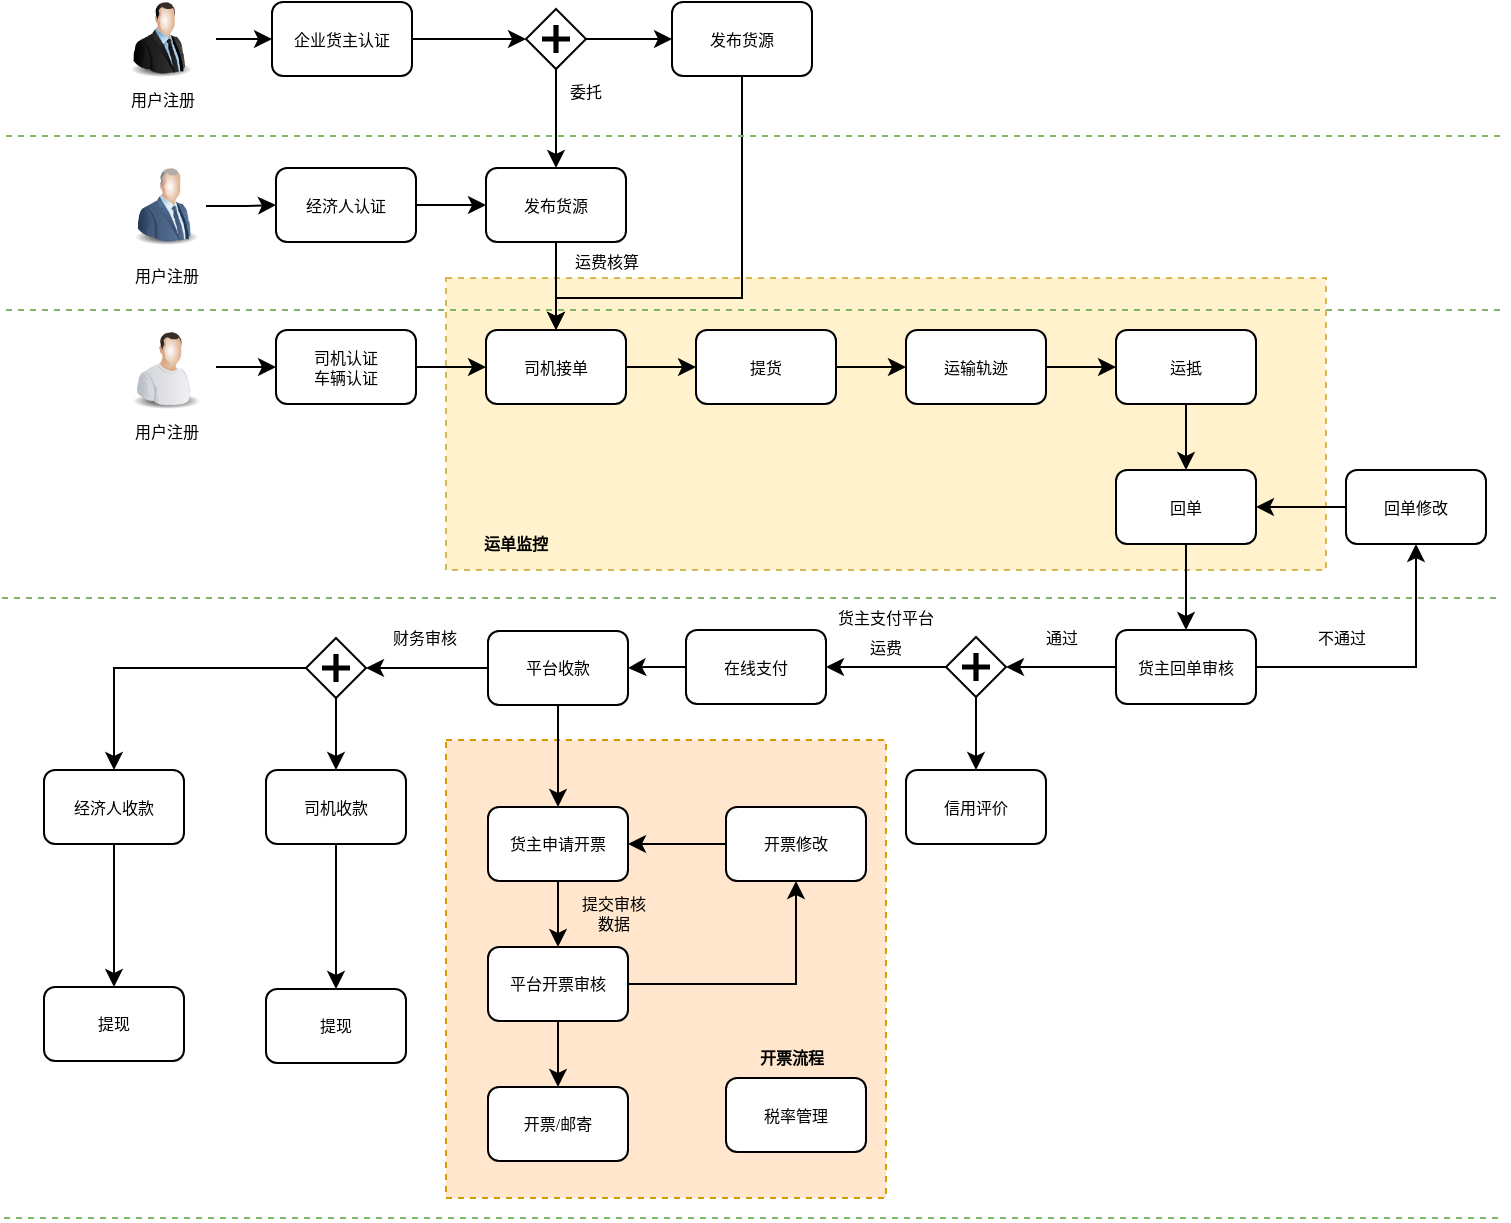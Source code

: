 <mxfile version="12.3.3" type="github" pages="1">
  <diagram id="qYqDt66bANYwKAUjIp7B" name="第 1 页">
    <mxGraphModel dx="854" dy="478" grid="1" gridSize="10" guides="1" tooltips="1" connect="1" arrows="1" fold="1" page="1" pageScale="1" pageWidth="827" pageHeight="1169" math="0" shadow="0">
      <root>
        <mxCell id="0"/>
        <mxCell id="1" parent="0"/>
        <mxCell id="28vUUWtY91V1V11K80DQ-142" value="" style="rounded=0;whiteSpace=wrap;html=1;shadow=0;dashed=1;strokeWidth=1;fontFamily=Verdana;fontSize=8;fillColor=#ffe6cc;strokeColor=#d79b00;" vertex="1" parent="1">
          <mxGeometry x="230" y="391" width="220" height="229" as="geometry"/>
        </mxCell>
        <mxCell id="28vUUWtY91V1V11K80DQ-86" value="" style="rounded=0;whiteSpace=wrap;html=1;shadow=0;strokeWidth=1;fontFamily=Verdana;fontSize=8;dashed=1;fillColor=#fff2cc;strokeColor=#d6b656;" vertex="1" parent="1">
          <mxGeometry x="230" y="160" width="440" height="146" as="geometry"/>
        </mxCell>
        <mxCell id="28vUUWtY91V1V11K80DQ-1" value="" style="edgeStyle=orthogonalEdgeStyle;rounded=0;orthogonalLoop=1;jettySize=auto;html=1;" edge="1" parent="1" source="28vUUWtY91V1V11K80DQ-2" target="28vUUWtY91V1V11K80DQ-4">
          <mxGeometry relative="1" as="geometry"/>
        </mxCell>
        <mxCell id="28vUUWtY91V1V11K80DQ-2" value="司机接单" style="rounded=1;whiteSpace=wrap;html=1;shadow=0;labelBackgroundColor=none;strokeWidth=1;fontFamily=Verdana;fontSize=8;align=center;" vertex="1" parent="1">
          <mxGeometry x="250" y="186" width="70" height="37" as="geometry"/>
        </mxCell>
        <mxCell id="28vUUWtY91V1V11K80DQ-3" value="" style="edgeStyle=orthogonalEdgeStyle;rounded=0;orthogonalLoop=1;jettySize=auto;html=1;" edge="1" parent="1" source="28vUUWtY91V1V11K80DQ-4" target="28vUUWtY91V1V11K80DQ-6">
          <mxGeometry relative="1" as="geometry"/>
        </mxCell>
        <mxCell id="28vUUWtY91V1V11K80DQ-4" value="提货" style="rounded=1;whiteSpace=wrap;html=1;shadow=0;labelBackgroundColor=none;strokeWidth=1;fontFamily=Verdana;fontSize=8;align=center;" vertex="1" parent="1">
          <mxGeometry x="355" y="186" width="70" height="37" as="geometry"/>
        </mxCell>
        <mxCell id="28vUUWtY91V1V11K80DQ-5" value="" style="edgeStyle=orthogonalEdgeStyle;rounded=0;orthogonalLoop=1;jettySize=auto;html=1;" edge="1" parent="1" source="28vUUWtY91V1V11K80DQ-6" target="28vUUWtY91V1V11K80DQ-7">
          <mxGeometry relative="1" as="geometry"/>
        </mxCell>
        <mxCell id="28vUUWtY91V1V11K80DQ-6" value="运输轨迹" style="rounded=1;whiteSpace=wrap;html=1;shadow=0;labelBackgroundColor=none;strokeWidth=1;fontFamily=Verdana;fontSize=8;align=center;" vertex="1" parent="1">
          <mxGeometry x="460" y="186" width="70" height="37" as="geometry"/>
        </mxCell>
        <mxCell id="28vUUWtY91V1V11K80DQ-9" value="" style="edgeStyle=orthogonalEdgeStyle;rounded=0;orthogonalLoop=1;jettySize=auto;html=1;" edge="1" parent="1" source="28vUUWtY91V1V11K80DQ-7" target="28vUUWtY91V1V11K80DQ-8">
          <mxGeometry relative="1" as="geometry"/>
        </mxCell>
        <mxCell id="28vUUWtY91V1V11K80DQ-7" value="运抵" style="rounded=1;whiteSpace=wrap;html=1;shadow=0;labelBackgroundColor=none;strokeWidth=1;fontFamily=Verdana;fontSize=8;align=center;" vertex="1" parent="1">
          <mxGeometry x="565" y="186" width="70" height="37" as="geometry"/>
        </mxCell>
        <mxCell id="28vUUWtY91V1V11K80DQ-15" value="" style="edgeStyle=orthogonalEdgeStyle;rounded=0;orthogonalLoop=1;jettySize=auto;html=1;" edge="1" parent="1" source="28vUUWtY91V1V11K80DQ-8" target="28vUUWtY91V1V11K80DQ-14">
          <mxGeometry relative="1" as="geometry"/>
        </mxCell>
        <mxCell id="28vUUWtY91V1V11K80DQ-8" value="回单" style="rounded=1;whiteSpace=wrap;html=1;shadow=0;labelBackgroundColor=none;strokeWidth=1;fontFamily=Verdana;fontSize=8;align=center;" vertex="1" parent="1">
          <mxGeometry x="565" y="256" width="70" height="37" as="geometry"/>
        </mxCell>
        <mxCell id="28vUUWtY91V1V11K80DQ-39" style="edgeStyle=orthogonalEdgeStyle;rounded=0;orthogonalLoop=1;jettySize=auto;html=1;entryX=0.5;entryY=1;entryDx=0;entryDy=0;" edge="1" parent="1" source="28vUUWtY91V1V11K80DQ-14" target="28vUUWtY91V1V11K80DQ-38">
          <mxGeometry relative="1" as="geometry"/>
        </mxCell>
        <mxCell id="28vUUWtY91V1V11K80DQ-69" style="edgeStyle=orthogonalEdgeStyle;rounded=0;orthogonalLoop=1;jettySize=auto;html=1;entryX=1;entryY=0.5;entryDx=0;entryDy=0;fontFamily=Verdana;fontSize=8;" edge="1" parent="1" source="28vUUWtY91V1V11K80DQ-14" target="28vUUWtY91V1V11K80DQ-66">
          <mxGeometry relative="1" as="geometry"/>
        </mxCell>
        <mxCell id="28vUUWtY91V1V11K80DQ-14" value="货主回单审核" style="rounded=1;whiteSpace=wrap;html=1;shadow=0;labelBackgroundColor=none;strokeWidth=1;fontFamily=Verdana;fontSize=8;align=center;" vertex="1" parent="1">
          <mxGeometry x="565" y="336" width="70" height="37" as="geometry"/>
        </mxCell>
        <mxCell id="28vUUWtY91V1V11K80DQ-63" value="信用评价" style="rounded=1;whiteSpace=wrap;html=1;shadow=0;labelBackgroundColor=none;strokeWidth=1;fontFamily=Verdana;fontSize=8;align=center;" vertex="1" parent="1">
          <mxGeometry x="460" y="406" width="70" height="37" as="geometry"/>
        </mxCell>
        <mxCell id="28vUUWtY91V1V11K80DQ-127" value="" style="edgeStyle=orthogonalEdgeStyle;rounded=0;orthogonalLoop=1;jettySize=auto;html=1;fontFamily=Verdana;fontSize=8;" edge="1" parent="1" source="28vUUWtY91V1V11K80DQ-30" target="28vUUWtY91V1V11K80DQ-43">
          <mxGeometry relative="1" as="geometry"/>
        </mxCell>
        <mxCell id="28vUUWtY91V1V11K80DQ-30" value="在线支付" style="rounded=1;whiteSpace=wrap;html=1;shadow=0;labelBackgroundColor=none;strokeWidth=1;fontFamily=Verdana;fontSize=8;align=center;" vertex="1" parent="1">
          <mxGeometry x="350" y="336" width="70" height="37" as="geometry"/>
        </mxCell>
        <mxCell id="28vUUWtY91V1V11K80DQ-55" value="" style="edgeStyle=orthogonalEdgeStyle;rounded=0;orthogonalLoop=1;jettySize=auto;html=1;" edge="1" parent="1" source="28vUUWtY91V1V11K80DQ-52" target="28vUUWtY91V1V11K80DQ-54">
          <mxGeometry relative="1" as="geometry"/>
        </mxCell>
        <mxCell id="28vUUWtY91V1V11K80DQ-52" value="货主申请开票" style="rounded=1;whiteSpace=wrap;html=1;shadow=0;labelBackgroundColor=none;strokeWidth=1;fontFamily=Verdana;fontSize=8;align=center;" vertex="1" parent="1">
          <mxGeometry x="251" y="424.5" width="70" height="37" as="geometry"/>
        </mxCell>
        <mxCell id="28vUUWtY91V1V11K80DQ-59" style="edgeStyle=orthogonalEdgeStyle;rounded=0;orthogonalLoop=1;jettySize=auto;html=1;entryX=0.5;entryY=1;entryDx=0;entryDy=0;" edge="1" parent="1" source="28vUUWtY91V1V11K80DQ-54" target="28vUUWtY91V1V11K80DQ-58">
          <mxGeometry relative="1" as="geometry"/>
        </mxCell>
        <mxCell id="28vUUWtY91V1V11K80DQ-62" value="" style="edgeStyle=orthogonalEdgeStyle;rounded=0;orthogonalLoop=1;jettySize=auto;html=1;" edge="1" parent="1" source="28vUUWtY91V1V11K80DQ-54" target="28vUUWtY91V1V11K80DQ-61">
          <mxGeometry relative="1" as="geometry"/>
        </mxCell>
        <mxCell id="28vUUWtY91V1V11K80DQ-54" value="平台开票审核" style="rounded=1;whiteSpace=wrap;html=1;shadow=0;labelBackgroundColor=none;strokeWidth=1;fontFamily=Verdana;fontSize=8;align=center;" vertex="1" parent="1">
          <mxGeometry x="251" y="494.5" width="70" height="37" as="geometry"/>
        </mxCell>
        <mxCell id="28vUUWtY91V1V11K80DQ-61" value="开票/邮寄" style="rounded=1;whiteSpace=wrap;html=1;shadow=0;labelBackgroundColor=none;strokeWidth=1;fontFamily=Verdana;fontSize=8;align=center;" vertex="1" parent="1">
          <mxGeometry x="251" y="564.5" width="70" height="37" as="geometry"/>
        </mxCell>
        <mxCell id="28vUUWtY91V1V11K80DQ-128" value="" style="edgeStyle=orthogonalEdgeStyle;rounded=0;orthogonalLoop=1;jettySize=auto;html=1;fontFamily=Verdana;fontSize=8;" edge="1" parent="1" source="28vUUWtY91V1V11K80DQ-43" target="28vUUWtY91V1V11K80DQ-52">
          <mxGeometry relative="1" as="geometry"/>
        </mxCell>
        <mxCell id="28vUUWtY91V1V11K80DQ-134" style="edgeStyle=orthogonalEdgeStyle;rounded=0;orthogonalLoop=1;jettySize=auto;html=1;entryX=1;entryY=0.5;entryDx=0;entryDy=0;fontFamily=Verdana;fontSize=8;" edge="1" parent="1" source="28vUUWtY91V1V11K80DQ-43" target="28vUUWtY91V1V11K80DQ-130">
          <mxGeometry relative="1" as="geometry"/>
        </mxCell>
        <mxCell id="28vUUWtY91V1V11K80DQ-43" value="平台收款" style="rounded=1;whiteSpace=wrap;html=1;shadow=0;labelBackgroundColor=none;strokeWidth=1;fontFamily=Verdana;fontSize=8;align=center;" vertex="1" parent="1">
          <mxGeometry x="251" y="336.5" width="70" height="37" as="geometry"/>
        </mxCell>
        <mxCell id="28vUUWtY91V1V11K80DQ-85" value="" style="edgeStyle=orthogonalEdgeStyle;rounded=0;orthogonalLoop=1;jettySize=auto;html=1;fontFamily=Verdana;fontSize=8;" edge="1" parent="1" source="28vUUWtY91V1V11K80DQ-45" target="28vUUWtY91V1V11K80DQ-84">
          <mxGeometry relative="1" as="geometry"/>
        </mxCell>
        <mxCell id="28vUUWtY91V1V11K80DQ-45" value="司机收款" style="rounded=1;whiteSpace=wrap;html=1;shadow=0;labelBackgroundColor=none;strokeWidth=1;fontFamily=Verdana;fontSize=8;align=center;" vertex="1" parent="1">
          <mxGeometry x="140" y="406" width="70" height="37" as="geometry"/>
        </mxCell>
        <mxCell id="28vUUWtY91V1V11K80DQ-84" value="提现" style="rounded=1;whiteSpace=wrap;html=1;shadow=0;labelBackgroundColor=none;strokeWidth=1;fontFamily=Verdana;fontSize=8;align=center;" vertex="1" parent="1">
          <mxGeometry x="140" y="515.5" width="70" height="37" as="geometry"/>
        </mxCell>
        <mxCell id="28vUUWtY91V1V11K80DQ-13" value="" style="edgeStyle=orthogonalEdgeStyle;rounded=0;orthogonalLoop=1;jettySize=auto;html=1;" edge="1" parent="1" source="28vUUWtY91V1V11K80DQ-10" target="28vUUWtY91V1V11K80DQ-2">
          <mxGeometry relative="1" as="geometry"/>
        </mxCell>
        <mxCell id="28vUUWtY91V1V11K80DQ-10" value="司机认证&lt;br&gt;车辆认证" style="rounded=1;whiteSpace=wrap;html=1;shadow=0;labelBackgroundColor=none;strokeWidth=1;fontFamily=Verdana;fontSize=8;align=center;" vertex="1" parent="1">
          <mxGeometry x="145" y="186" width="70" height="37" as="geometry"/>
        </mxCell>
        <mxCell id="28vUUWtY91V1V11K80DQ-29" style="edgeStyle=orthogonalEdgeStyle;rounded=0;orthogonalLoop=1;jettySize=auto;html=1;entryX=0.5;entryY=0;entryDx=0;entryDy=0;" edge="1" parent="1" source="28vUUWtY91V1V11K80DQ-17" target="28vUUWtY91V1V11K80DQ-2">
          <mxGeometry relative="1" as="geometry"/>
        </mxCell>
        <mxCell id="28vUUWtY91V1V11K80DQ-17" value="发布货源" style="rounded=1;whiteSpace=wrap;html=1;shadow=0;labelBackgroundColor=none;strokeWidth=1;fontFamily=Verdana;fontSize=8;align=center;" vertex="1" parent="1">
          <mxGeometry x="250" y="105" width="70" height="37" as="geometry"/>
        </mxCell>
        <mxCell id="28vUUWtY91V1V11K80DQ-23" value="" style="edgeStyle=orthogonalEdgeStyle;rounded=0;orthogonalLoop=1;jettySize=auto;html=1;" edge="1" parent="1" source="28vUUWtY91V1V11K80DQ-24" target="28vUUWtY91V1V11K80DQ-17">
          <mxGeometry relative="1" as="geometry"/>
        </mxCell>
        <mxCell id="28vUUWtY91V1V11K80DQ-24" value="经济人认证" style="rounded=1;whiteSpace=wrap;html=1;shadow=0;labelBackgroundColor=none;strokeWidth=1;fontFamily=Verdana;fontSize=8;align=center;" vertex="1" parent="1">
          <mxGeometry x="145" y="105" width="70" height="37" as="geometry"/>
        </mxCell>
        <mxCell id="28vUUWtY91V1V11K80DQ-40" value="" style="edgeStyle=orthogonalEdgeStyle;rounded=0;orthogonalLoop=1;jettySize=auto;html=1;" edge="1" parent="1" source="28vUUWtY91V1V11K80DQ-38" target="28vUUWtY91V1V11K80DQ-8">
          <mxGeometry relative="1" as="geometry"/>
        </mxCell>
        <mxCell id="28vUUWtY91V1V11K80DQ-38" value="回单修改" style="rounded=1;whiteSpace=wrap;html=1;shadow=0;labelBackgroundColor=none;strokeWidth=1;fontFamily=Verdana;fontSize=8;align=center;" vertex="1" parent="1">
          <mxGeometry x="680" y="256" width="70" height="37" as="geometry"/>
        </mxCell>
        <mxCell id="28vUUWtY91V1V11K80DQ-49" value="&lt;span style=&quot;font-family: &amp;#34;verdana&amp;#34; ; font-size: 8px&quot;&gt;货主支付平台运费&lt;/span&gt;" style="text;html=1;strokeColor=none;fillColor=none;align=center;verticalAlign=middle;whiteSpace=wrap;rounded=0;" vertex="1" parent="1">
          <mxGeometry x="425" y="326" width="50" height="20" as="geometry"/>
        </mxCell>
        <mxCell id="28vUUWtY91V1V11K80DQ-131" style="edgeStyle=orthogonalEdgeStyle;rounded=0;orthogonalLoop=1;jettySize=auto;html=1;entryX=1;entryY=0.5;entryDx=0;entryDy=0;fontFamily=Verdana;fontSize=8;" edge="1" parent="1" source="28vUUWtY91V1V11K80DQ-58" target="28vUUWtY91V1V11K80DQ-52">
          <mxGeometry relative="1" as="geometry"/>
        </mxCell>
        <mxCell id="28vUUWtY91V1V11K80DQ-58" value="开票修改" style="rounded=1;whiteSpace=wrap;html=1;shadow=0;labelBackgroundColor=none;strokeWidth=1;fontFamily=Verdana;fontSize=8;align=center;" vertex="1" parent="1">
          <mxGeometry x="370" y="424.5" width="70" height="37" as="geometry"/>
        </mxCell>
        <mxCell id="28vUUWtY91V1V11K80DQ-70" style="edgeStyle=orthogonalEdgeStyle;rounded=0;orthogonalLoop=1;jettySize=auto;html=1;entryX=0.5;entryY=0;entryDx=0;entryDy=0;fontFamily=Verdana;fontSize=8;" edge="1" parent="1" source="28vUUWtY91V1V11K80DQ-66" target="28vUUWtY91V1V11K80DQ-63">
          <mxGeometry relative="1" as="geometry"/>
        </mxCell>
        <mxCell id="28vUUWtY91V1V11K80DQ-72" style="edgeStyle=orthogonalEdgeStyle;rounded=0;orthogonalLoop=1;jettySize=auto;html=1;fontFamily=Verdana;fontSize=8;" edge="1" parent="1" source="28vUUWtY91V1V11K80DQ-66">
          <mxGeometry relative="1" as="geometry">
            <mxPoint x="420" y="354.5" as="targetPoint"/>
          </mxGeometry>
        </mxCell>
        <mxCell id="28vUUWtY91V1V11K80DQ-66" value="" style="shape=mxgraph.bpmn.shape;html=1;verticalLabelPosition=bottom;labelBackgroundColor=#ffffff;verticalAlign=top;perimeter=rhombusPerimeter;background=gateway;outline=none;symbol=parallelGw;rounded=1;shadow=0;strokeWidth=1;fontFamily=Verdana;fontSize=8;align=center;" vertex="1" parent="1">
          <mxGeometry x="480" y="339.5" width="30" height="30" as="geometry"/>
        </mxCell>
        <mxCell id="28vUUWtY91V1V11K80DQ-79" value="不通过" style="text;html=1;strokeColor=none;fillColor=none;align=center;verticalAlign=middle;whiteSpace=wrap;rounded=0;shadow=0;fontFamily=Verdana;fontSize=8;" vertex="1" parent="1">
          <mxGeometry x="658" y="330" width="40" height="20" as="geometry"/>
        </mxCell>
        <mxCell id="28vUUWtY91V1V11K80DQ-80" value="通过" style="text;html=1;strokeColor=none;fillColor=none;align=center;verticalAlign=middle;whiteSpace=wrap;rounded=0;shadow=0;fontFamily=Verdana;fontSize=8;" vertex="1" parent="1">
          <mxGeometry x="518" y="330" width="40" height="20" as="geometry"/>
        </mxCell>
        <mxCell id="28vUUWtY91V1V11K80DQ-87" value="运单监控" style="text;html=1;strokeColor=none;fillColor=none;align=center;verticalAlign=middle;whiteSpace=wrap;rounded=0;shadow=0;dashed=1;fontFamily=Verdana;fontSize=8;fontStyle=1" vertex="1" parent="1">
          <mxGeometry x="240" y="283" width="50" height="20" as="geometry"/>
        </mxCell>
        <mxCell id="28vUUWtY91V1V11K80DQ-99" value="" style="edgeStyle=orthogonalEdgeStyle;rounded=0;orthogonalLoop=1;jettySize=auto;html=1;fontFamily=Verdana;fontSize=8;" edge="1" parent="1" source="28vUUWtY91V1V11K80DQ-89" target="28vUUWtY91V1V11K80DQ-24">
          <mxGeometry relative="1" as="geometry"/>
        </mxCell>
        <mxCell id="28vUUWtY91V1V11K80DQ-89" value="用户注册" style="image;html=1;labelBackgroundColor=#ffffff;image=img/lib/clip_art/people/Suit_Man_Blue_128x128.png;rounded=1;shadow=0;dashed=1;strokeWidth=1;fontFamily=Verdana;fontSize=8;" vertex="1" parent="1">
          <mxGeometry x="70" y="100.5" width="40" height="47" as="geometry"/>
        </mxCell>
        <mxCell id="28vUUWtY91V1V11K80DQ-100" value="" style="edgeStyle=orthogonalEdgeStyle;rounded=0;orthogonalLoop=1;jettySize=auto;html=1;fontFamily=Verdana;fontSize=8;" edge="1" parent="1" source="28vUUWtY91V1V11K80DQ-90" target="28vUUWtY91V1V11K80DQ-10">
          <mxGeometry relative="1" as="geometry"/>
        </mxCell>
        <mxCell id="28vUUWtY91V1V11K80DQ-90" value="用户注册" style="image;html=1;labelBackgroundColor=#ffffff;image=img/lib/clip_art/people/Worker_Man_128x128.png;rounded=1;shadow=0;dashed=1;strokeWidth=1;fontFamily=Verdana;fontSize=8;" vertex="1" parent="1">
          <mxGeometry x="65" y="183" width="50" height="43" as="geometry"/>
        </mxCell>
        <mxCell id="28vUUWtY91V1V11K80DQ-98" value="" style="edgeStyle=orthogonalEdgeStyle;rounded=0;orthogonalLoop=1;jettySize=auto;html=1;fontFamily=Verdana;fontSize=8;" edge="1" parent="1" source="28vUUWtY91V1V11K80DQ-94" target="28vUUWtY91V1V11K80DQ-96">
          <mxGeometry relative="1" as="geometry"/>
        </mxCell>
        <mxCell id="28vUUWtY91V1V11K80DQ-94" value="用户注册" style="image;html=1;labelBackgroundColor=#ffffff;image=img/lib/clip_art/people/Suit_Man_128x128.png;rounded=1;shadow=0;dashed=1;strokeWidth=1;fontFamily=Verdana;fontSize=8;" vertex="1" parent="1">
          <mxGeometry x="60" y="21" width="55" height="39" as="geometry"/>
        </mxCell>
        <mxCell id="28vUUWtY91V1V11K80DQ-107" style="edgeStyle=orthogonalEdgeStyle;rounded=0;orthogonalLoop=1;jettySize=auto;html=1;entryX=0;entryY=0.5;entryDx=0;entryDy=0;fontFamily=Verdana;fontSize=8;" edge="1" parent="1" source="28vUUWtY91V1V11K80DQ-96" target="28vUUWtY91V1V11K80DQ-105">
          <mxGeometry relative="1" as="geometry"/>
        </mxCell>
        <mxCell id="28vUUWtY91V1V11K80DQ-96" value="企业货主认证" style="rounded=1;whiteSpace=wrap;html=1;shadow=0;labelBackgroundColor=none;strokeWidth=1;fontFamily=Verdana;fontSize=8;align=center;" vertex="1" parent="1">
          <mxGeometry x="143" y="22" width="70" height="37" as="geometry"/>
        </mxCell>
        <mxCell id="28vUUWtY91V1V11K80DQ-108" style="edgeStyle=orthogonalEdgeStyle;rounded=0;orthogonalLoop=1;jettySize=auto;html=1;entryX=0.5;entryY=0;entryDx=0;entryDy=0;fontFamily=Verdana;fontSize=8;" edge="1" parent="1" source="28vUUWtY91V1V11K80DQ-105" target="28vUUWtY91V1V11K80DQ-17">
          <mxGeometry relative="1" as="geometry"/>
        </mxCell>
        <mxCell id="28vUUWtY91V1V11K80DQ-113" value="" style="edgeStyle=orthogonalEdgeStyle;rounded=0;orthogonalLoop=1;jettySize=auto;html=1;fontFamily=Verdana;fontSize=8;" edge="1" parent="1" source="28vUUWtY91V1V11K80DQ-105" target="28vUUWtY91V1V11K80DQ-112">
          <mxGeometry relative="1" as="geometry"/>
        </mxCell>
        <mxCell id="28vUUWtY91V1V11K80DQ-105" value="" style="shape=mxgraph.bpmn.shape;html=1;verticalLabelPosition=bottom;labelBackgroundColor=#ffffff;verticalAlign=top;perimeter=rhombusPerimeter;background=gateway;outline=none;symbol=parallelGw;rounded=1;shadow=0;strokeWidth=1;fontFamily=Verdana;fontSize=8;align=center;" vertex="1" parent="1">
          <mxGeometry x="270" y="25.5" width="30" height="30" as="geometry"/>
        </mxCell>
        <mxCell id="28vUUWtY91V1V11K80DQ-109" value="委托" style="text;html=1;fontSize=8;fontFamily=Verdana;" vertex="1" parent="1">
          <mxGeometry x="290" y="56" width="50" height="28" as="geometry"/>
        </mxCell>
        <mxCell id="28vUUWtY91V1V11K80DQ-114" style="edgeStyle=orthogonalEdgeStyle;rounded=0;orthogonalLoop=1;jettySize=auto;html=1;entryX=0.5;entryY=0;entryDx=0;entryDy=0;fontFamily=Verdana;fontSize=8;" edge="1" parent="1" source="28vUUWtY91V1V11K80DQ-112" target="28vUUWtY91V1V11K80DQ-2">
          <mxGeometry relative="1" as="geometry">
            <Array as="points">
              <mxPoint x="378" y="170"/>
              <mxPoint x="285" y="170"/>
            </Array>
          </mxGeometry>
        </mxCell>
        <mxCell id="28vUUWtY91V1V11K80DQ-112" value="发布货源" style="rounded=1;whiteSpace=wrap;html=1;shadow=0;labelBackgroundColor=none;strokeWidth=1;fontFamily=Verdana;fontSize=8;align=center;" vertex="1" parent="1">
          <mxGeometry x="343" y="22" width="70" height="37" as="geometry"/>
        </mxCell>
        <mxCell id="28vUUWtY91V1V11K80DQ-116" value="" style="endArrow=none;dashed=1;html=1;fontFamily=Verdana;fontSize=8;fillColor=#d5e8d4;strokeColor=#82b366;" edge="1" parent="1">
          <mxGeometry width="50" height="50" relative="1" as="geometry">
            <mxPoint x="10" y="89" as="sourcePoint"/>
            <mxPoint x="760" y="89" as="targetPoint"/>
          </mxGeometry>
        </mxCell>
        <mxCell id="28vUUWtY91V1V11K80DQ-117" value="" style="endArrow=none;dashed=1;html=1;fontFamily=Verdana;fontSize=8;fillColor=#d5e8d4;strokeColor=#82b366;" edge="1" parent="1">
          <mxGeometry width="50" height="50" relative="1" as="geometry">
            <mxPoint x="10" y="176" as="sourcePoint"/>
            <mxPoint x="760" y="176" as="targetPoint"/>
          </mxGeometry>
        </mxCell>
        <mxCell id="28vUUWtY91V1V11K80DQ-120" value="开票流程" style="text;html=1;strokeColor=none;fillColor=none;align=center;verticalAlign=middle;whiteSpace=wrap;rounded=0;shadow=0;dashed=1;fontFamily=Verdana;fontSize=8;fontStyle=1" vertex="1" parent="1">
          <mxGeometry x="378" y="540" width="50" height="20" as="geometry"/>
        </mxCell>
        <mxCell id="28vUUWtY91V1V11K80DQ-122" value="税率管理" style="rounded=1;whiteSpace=wrap;html=1;shadow=0;labelBackgroundColor=none;strokeWidth=1;fontFamily=Verdana;fontSize=8;align=center;" vertex="1" parent="1">
          <mxGeometry x="370" y="560" width="70" height="37" as="geometry"/>
        </mxCell>
        <mxCell id="28vUUWtY91V1V11K80DQ-123" value="提交审核数据" style="text;html=1;strokeColor=none;fillColor=none;align=center;verticalAlign=middle;whiteSpace=wrap;rounded=0;shadow=0;dashed=1;fontFamily=Verdana;fontSize=8;" vertex="1" parent="1">
          <mxGeometry x="294" y="468" width="40" height="20" as="geometry"/>
        </mxCell>
        <mxCell id="28vUUWtY91V1V11K80DQ-138" style="edgeStyle=orthogonalEdgeStyle;rounded=0;orthogonalLoop=1;jettySize=auto;html=1;entryX=0.5;entryY=0;entryDx=0;entryDy=0;fontFamily=Verdana;fontSize=8;" edge="1" parent="1" source="28vUUWtY91V1V11K80DQ-129" target="28vUUWtY91V1V11K80DQ-137">
          <mxGeometry relative="1" as="geometry"/>
        </mxCell>
        <mxCell id="28vUUWtY91V1V11K80DQ-129" value="经济人收款" style="rounded=1;whiteSpace=wrap;html=1;shadow=0;labelBackgroundColor=none;strokeWidth=1;fontFamily=Verdana;fontSize=8;align=center;" vertex="1" parent="1">
          <mxGeometry x="29" y="406" width="70" height="37" as="geometry"/>
        </mxCell>
        <mxCell id="28vUUWtY91V1V11K80DQ-135" style="edgeStyle=orthogonalEdgeStyle;rounded=0;orthogonalLoop=1;jettySize=auto;html=1;entryX=0.5;entryY=0;entryDx=0;entryDy=0;fontFamily=Verdana;fontSize=8;" edge="1" parent="1" source="28vUUWtY91V1V11K80DQ-130" target="28vUUWtY91V1V11K80DQ-45">
          <mxGeometry relative="1" as="geometry"/>
        </mxCell>
        <mxCell id="28vUUWtY91V1V11K80DQ-136" style="edgeStyle=orthogonalEdgeStyle;rounded=0;orthogonalLoop=1;jettySize=auto;html=1;entryX=0.5;entryY=0;entryDx=0;entryDy=0;fontFamily=Verdana;fontSize=8;" edge="1" parent="1" source="28vUUWtY91V1V11K80DQ-130" target="28vUUWtY91V1V11K80DQ-129">
          <mxGeometry relative="1" as="geometry"/>
        </mxCell>
        <mxCell id="28vUUWtY91V1V11K80DQ-130" value="" style="shape=mxgraph.bpmn.shape;html=1;verticalLabelPosition=bottom;labelBackgroundColor=#ffffff;verticalAlign=top;perimeter=rhombusPerimeter;background=gateway;outline=none;symbol=parallelGw;rounded=1;shadow=0;strokeWidth=1;fontFamily=Verdana;fontSize=8;align=center;" vertex="1" parent="1">
          <mxGeometry x="160" y="340.0" width="30" height="30" as="geometry"/>
        </mxCell>
        <mxCell id="28vUUWtY91V1V11K80DQ-137" value="提现" style="rounded=1;whiteSpace=wrap;html=1;shadow=0;labelBackgroundColor=none;strokeWidth=1;fontFamily=Verdana;fontSize=8;align=center;" vertex="1" parent="1">
          <mxGeometry x="29" y="514.5" width="70" height="37" as="geometry"/>
        </mxCell>
        <mxCell id="28vUUWtY91V1V11K80DQ-139" value="财务审核" style="text;html=1;strokeColor=none;fillColor=none;align=center;verticalAlign=middle;whiteSpace=wrap;rounded=0;shadow=0;dashed=1;fontFamily=Verdana;fontSize=8;" vertex="1" parent="1">
          <mxGeometry x="190" y="330" width="59" height="20" as="geometry"/>
        </mxCell>
        <mxCell id="28vUUWtY91V1V11K80DQ-143" value="" style="endArrow=none;dashed=1;html=1;fontFamily=Verdana;fontSize=8;fillColor=#d5e8d4;strokeColor=#82b366;" edge="1" parent="1">
          <mxGeometry width="50" height="50" relative="1" as="geometry">
            <mxPoint x="9" y="630" as="sourcePoint"/>
            <mxPoint x="759" y="630" as="targetPoint"/>
          </mxGeometry>
        </mxCell>
        <mxCell id="28vUUWtY91V1V11K80DQ-144" value="" style="endArrow=none;dashed=1;html=1;fontFamily=Verdana;fontSize=8;fillColor=#d5e8d4;strokeColor=#82b366;" edge="1" parent="1">
          <mxGeometry width="50" height="50" relative="1" as="geometry">
            <mxPoint x="8" y="320" as="sourcePoint"/>
            <mxPoint x="758" y="320" as="targetPoint"/>
          </mxGeometry>
        </mxCell>
        <mxCell id="28vUUWtY91V1V11K80DQ-145" value="运费核算" style="text;html=1;strokeColor=none;fillColor=none;align=center;verticalAlign=middle;whiteSpace=wrap;rounded=0;shadow=0;dashed=1;fontFamily=Verdana;fontSize=8;" vertex="1" parent="1">
          <mxGeometry x="278" y="142" width="65" height="20" as="geometry"/>
        </mxCell>
      </root>
    </mxGraphModel>
  </diagram>
</mxfile>
